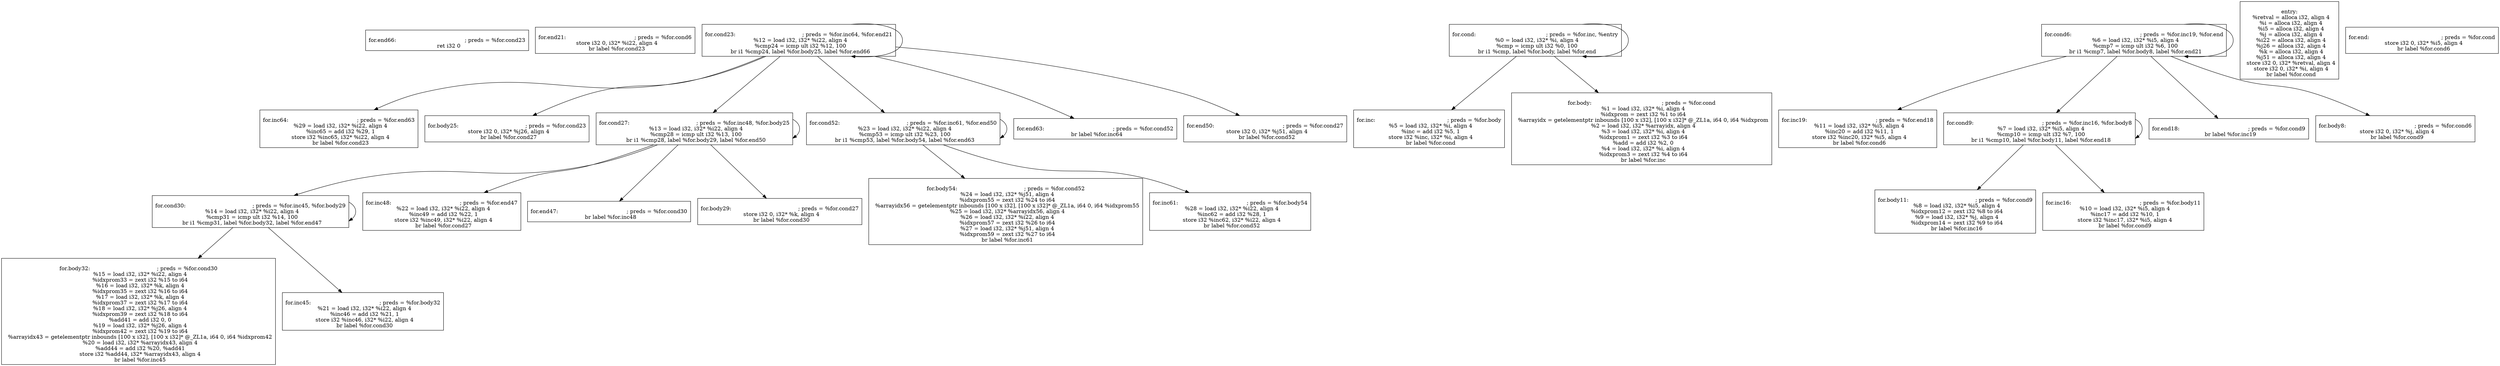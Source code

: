 
digraph G {


node28 [label="
for.end66:                                        ; preds = %for.cond23
  ret i32 0
",shape=rectangle ]
node25 [label="
for.end21:                                        ; preds = %for.cond6
  store i32 0, i32* %i22, align 4
  br label %for.cond23
",shape=rectangle ]
node22 [label="
for.inc64:                                        ; preds = %for.end63
  %29 = load i32, i32* %i22, align 4
  %inc65 = add i32 %29, 1
  store i32 %inc65, i32* %i22, align 4
  br label %for.cond23
",shape=rectangle ]
node21 [label="
for.inc:                                          ; preds = %for.body
  %5 = load i32, i32* %i, align 4
  %inc = add i32 %5, 1
  store i32 %inc, i32* %i, align 4
  br label %for.cond
",shape=rectangle ]
node20 [label="
for.body25:                                       ; preds = %for.cond23
  store i32 0, i32* %j26, align 4
  br label %for.cond27
",shape=rectangle ]
node19 [label="
for.inc19:                                        ; preds = %for.end18
  %11 = load i32, i32* %i5, align 4
  %inc20 = add i32 %11, 1
  store i32 %inc20, i32* %i5, align 4
  br label %for.cond6
",shape=rectangle ]
node18 [label="
entry:
  %retval = alloca i32, align 4
  %i = alloca i32, align 4
  %i5 = alloca i32, align 4
  %j = alloca i32, align 4
  %i22 = alloca i32, align 4
  %j26 = alloca i32, align 4
  %k = alloca i32, align 4
  %j51 = alloca i32, align 4
  store i32 0, i32* %retval, align 4
  store i32 0, i32* %i, align 4
  br label %for.cond
",shape=rectangle ]
node17 [label="
for.body11:                                       ; preds = %for.cond9
  %8 = load i32, i32* %i5, align 4
  %idxprom12 = zext i32 %8 to i64
  %9 = load i32, i32* %j, align 4
  %idxprom14 = zext i32 %9 to i64
  br label %for.inc16
",shape=rectangle ]
node27 [label="
for.cond23:                                       ; preds = %for.inc64, %for.end21
  %12 = load i32, i32* %i22, align 4
  %cmp24 = icmp ult i32 %12, 100
  br i1 %cmp24, label %for.body25, label %for.end66
",shape=rectangle ]
node16 [label="
for.cond9:                                        ; preds = %for.inc16, %for.body8
  %7 = load i32, i32* %i5, align 4
  %cmp10 = icmp ult i32 %7, 100
  br i1 %cmp10, label %for.body11, label %for.end18
",shape=rectangle ]
node4 [label="
for.body54:                                       ; preds = %for.cond52
  %24 = load i32, i32* %j51, align 4
  %idxprom55 = zext i32 %24 to i64
  %arrayidx56 = getelementptr inbounds [100 x i32], [100 x i32]* @_ZL1a, i64 0, i64 %idxprom55
  %25 = load i32, i32* %arrayidx56, align 4
  %26 = load i32, i32* %i22, align 4
  %idxprom57 = zext i32 %26 to i64
  %27 = load i32, i32* %j51, align 4
  %idxprom59 = zext i32 %27 to i64
  br label %for.inc61
",shape=rectangle ]
node8 [label="
for.cond30:                                       ; preds = %for.inc45, %for.body29
  %14 = load i32, i32* %i22, align 4
  %cmp31 = icmp ult i32 %14, 100
  br i1 %cmp31, label %for.body32, label %for.end47
",shape=rectangle ]
node26 [label="
for.end18:                                        ; preds = %for.cond9
  br label %for.inc19
",shape=rectangle ]
node15 [label="
for.cond:                                         ; preds = %for.inc, %entry
  %0 = load i32, i32* %i, align 4
  %cmp = icmp ult i32 %0, 100
  br i1 %cmp, label %for.body, label %for.end
",shape=rectangle ]
node0 [label="
for.inc61:                                        ; preds = %for.body54
  %28 = load i32, i32* %i22, align 4
  %inc62 = add i32 %28, 1
  store i32 %inc62, i32* %i22, align 4
  br label %for.cond52
",shape=rectangle ]
node24 [label="
for.cond6:                                        ; preds = %for.inc19, %for.end
  %6 = load i32, i32* %i5, align 4
  %cmp7 = icmp ult i32 %6, 100
  br i1 %cmp7, label %for.body8, label %for.end21
",shape=rectangle ]
node11 [label="
for.cond27:                                       ; preds = %for.inc48, %for.body25
  %13 = load i32, i32* %i22, align 4
  %cmp28 = icmp ult i32 %13, 100
  br i1 %cmp28, label %for.body29, label %for.end50
",shape=rectangle ]
node3 [label="
for.inc48:                                        ; preds = %for.end47
  %22 = load i32, i32* %i22, align 4
  %inc49 = add i32 %22, 1
  store i32 %inc49, i32* %i22, align 4
  br label %for.cond27
",shape=rectangle ]
node2 [label="
for.cond52:                                       ; preds = %for.inc61, %for.end50
  %23 = load i32, i32* %i22, align 4
  %cmp53 = icmp ult i32 %23, 100
  br i1 %cmp53, label %for.body54, label %for.end63
",shape=rectangle ]
node12 [label="
for.inc16:                                        ; preds = %for.body11
  %10 = load i32, i32* %i5, align 4
  %inc17 = add i32 %10, 1
  store i32 %inc17, i32* %i5, align 4
  br label %for.cond9
",shape=rectangle ]
node13 [label="
for.end:                                          ; preds = %for.cond
  store i32 0, i32* %i5, align 4
  br label %for.cond6
",shape=rectangle ]
node1 [label="
for.end63:                                        ; preds = %for.cond52
  br label %for.inc64
",shape=rectangle ]
node6 [label="
for.body32:                                       ; preds = %for.cond30
  %15 = load i32, i32* %i22, align 4
  %idxprom33 = zext i32 %15 to i64
  %16 = load i32, i32* %k, align 4
  %idxprom35 = zext i32 %16 to i64
  %17 = load i32, i32* %k, align 4
  %idxprom37 = zext i32 %17 to i64
  %18 = load i32, i32* %j26, align 4
  %idxprom39 = zext i32 %18 to i64
  %add41 = add i32 0, 0
  %19 = load i32, i32* %j26, align 4
  %idxprom42 = zext i32 %19 to i64
  %arrayidx43 = getelementptr inbounds [100 x i32], [100 x i32]* @_ZL1a, i64 0, i64 %idxprom42
  %20 = load i32, i32* %arrayidx43, align 4
  %add44 = add i32 %20, %add41
  store i32 %add44, i32* %arrayidx43, align 4
  br label %for.inc45
",shape=rectangle ]
node14 [label="
for.body:                                         ; preds = %for.cond
  %1 = load i32, i32* %i, align 4
  %idxprom = zext i32 %1 to i64
  %arrayidx = getelementptr inbounds [100 x i32], [100 x i32]* @_ZL1a, i64 0, i64 %idxprom
  %2 = load i32, i32* %arrayidx, align 4
  %3 = load i32, i32* %i, align 4
  %idxprom1 = zext i32 %3 to i64
  %add = add i32 %2, 0
  %4 = load i32, i32* %i, align 4
  %idxprom3 = zext i32 %4 to i64
  br label %for.inc
",shape=rectangle ]
node7 [label="
for.end47:                                        ; preds = %for.cond30
  br label %for.inc48
",shape=rectangle ]
node23 [label="
for.body8:                                        ; preds = %for.cond6
  store i32 0, i32* %j, align 4
  br label %for.cond9
",shape=rectangle ]
node9 [label="
for.body29:                                       ; preds = %for.cond27
  store i32 0, i32* %k, align 4
  br label %for.cond30
",shape=rectangle ]
node5 [label="
for.inc45:                                        ; preds = %for.body32
  %21 = load i32, i32* %i22, align 4
  %inc46 = add i32 %21, 1
  store i32 %inc46, i32* %i22, align 4
  br label %for.cond30
",shape=rectangle ]
node10 [label="
for.end50:                                        ; preds = %for.cond27
  store i32 0, i32* %j51, align 4
  br label %for.cond52
",shape=rectangle ]

node24->node16 [ ]
node27->node11 [ ]
node27->node10 [ ]
node11->node11 [ ]
node24->node23 [ ]
node15->node14 [ ]
node16->node16 [ ]
node15->node15 [ ]
node2->node4 [ ]
node27->node2 [ ]
node27->node22 [ ]
node16->node12 [ ]
node8->node6 [ ]
node8->node5 [ ]
node2->node0 [ ]
node11->node3 [ ]
node11->node7 [ ]
node11->node9 [ ]
node27->node20 [ ]
node27->node1 [ ]
node11->node8 [ ]
node15->node21 [ ]
node24->node19 [ ]
node16->node17 [ ]
node27->node27 [ ]
node2->node2 [ ]
node8->node8 [ ]
node24->node26 [ ]
node24->node24 [ ]


}
